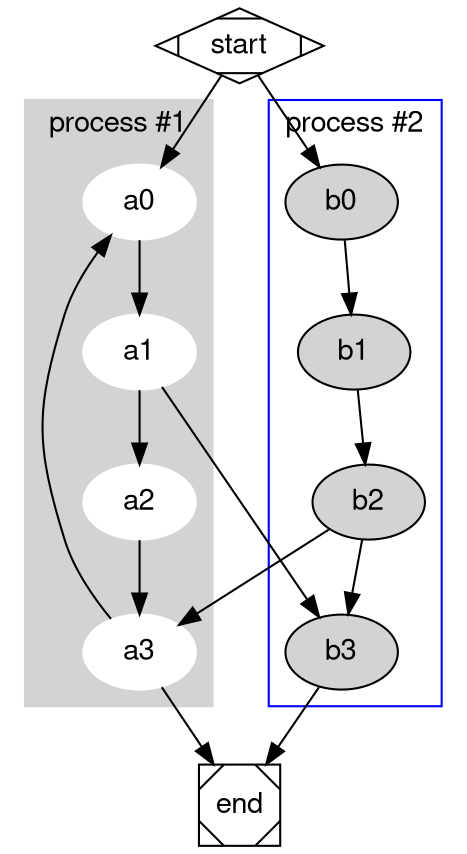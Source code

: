 digraph G {
    fontname = "Helvetica,Arial,sans-serif"
    node [fontname = "Helvetica,Arial,sans-serif"]
    edge [fontname = "Helvetica,Arial,sans-serif"]

    subgraph cluster_0 {
    style = filled;
    color = lightgrey;
    node [style = filled,color = white];
    a0 -> a1 -> a2 -> a3;
    label = "process #1";
    }

    subgraph cluster_1 {
    node [style = filled];
    b0 -> b1 -> b2 -> b3;
    label = "process #2";
    color = blue
    }
    start -> a0;
    start -> b0;
    a1 -> b3;
    b2 -> a3;
    a3 -> a0;
    a3 -> end;
    b3 -> end;

    start [shape = Mdiamond];
    end [shape = Msquare];
}
